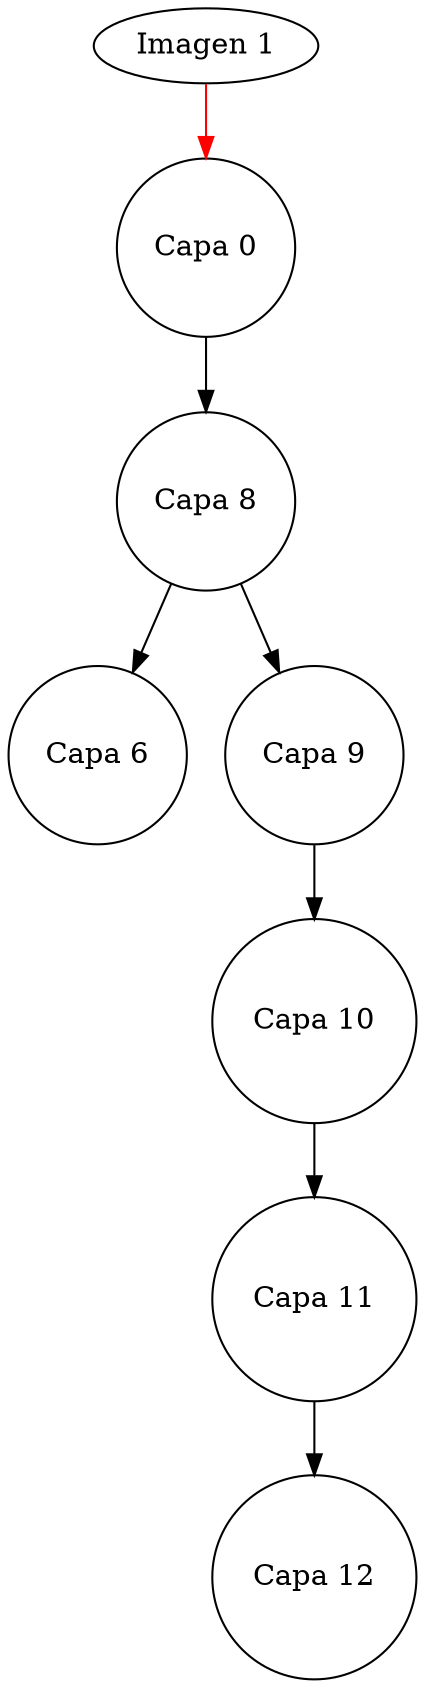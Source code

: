  digraph ALV_BB {
1[label="Imagen 1"]
 subgraph capas {
 node [shape=circle];
"Capa0" [label="Capa 0"]
"Capa0" -> "Capa8"
"Capa8" [label="Capa 8"]
"Capa8" -> "Capa6"
"Capa6" [label="Capa 6"]
"Capa8" -> "Capa9"
"Capa9" [label="Capa 9"]
"Capa9" -> "Capa10"
"Capa10" [label="Capa 10"]
"Capa10" -> "Capa11"
"Capa11" [label="Capa 11"]
"Capa11" -> "Capa12"
"Capa12" [label="Capa 12"]
 }
1 -> "Capa0" [color=red];
 }
